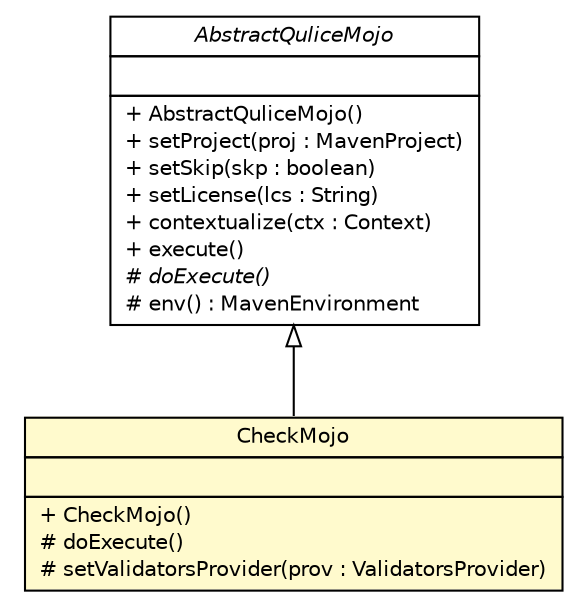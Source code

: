 #!/usr/local/bin/dot
#
# Class diagram 
# Generated by UMLGraph version 5.1 (http://www.umlgraph.org/)
#

digraph G {
	edge [fontname="Helvetica",fontsize=10,labelfontname="Helvetica",labelfontsize=10];
	node [fontname="Helvetica",fontsize=10,shape=plaintext];
	nodesep=0.25;
	ranksep=0.5;
	// com.qulice.maven.CheckMojo
	c57 [label=<<table title="com.qulice.maven.CheckMojo" border="0" cellborder="1" cellspacing="0" cellpadding="2" port="p" bgcolor="lemonChiffon" href="./CheckMojo.html">
		<tr><td><table border="0" cellspacing="0" cellpadding="1">
<tr><td align="center" balign="center"> CheckMojo </td></tr>
		</table></td></tr>
		<tr><td><table border="0" cellspacing="0" cellpadding="1">
<tr><td align="left" balign="left">  </td></tr>
		</table></td></tr>
		<tr><td><table border="0" cellspacing="0" cellpadding="1">
<tr><td align="left" balign="left"> + CheckMojo() </td></tr>
<tr><td align="left" balign="left"> # doExecute() </td></tr>
<tr><td align="left" balign="left"> # setValidatorsProvider(prov : ValidatorsProvider) </td></tr>
		</table></td></tr>
		</table>>, fontname="Helvetica", fontcolor="black", fontsize=10.0];
	// com.qulice.maven.AbstractQuliceMojo
	c58 [label=<<table title="com.qulice.maven.AbstractQuliceMojo" border="0" cellborder="1" cellspacing="0" cellpadding="2" port="p" href="./AbstractQuliceMojo.html">
		<tr><td><table border="0" cellspacing="0" cellpadding="1">
<tr><td align="center" balign="center"><font face="Helvetica-Oblique"> AbstractQuliceMojo </font></td></tr>
		</table></td></tr>
		<tr><td><table border="0" cellspacing="0" cellpadding="1">
<tr><td align="left" balign="left">  </td></tr>
		</table></td></tr>
		<tr><td><table border="0" cellspacing="0" cellpadding="1">
<tr><td align="left" balign="left"> + AbstractQuliceMojo() </td></tr>
<tr><td align="left" balign="left"> + setProject(proj : MavenProject) </td></tr>
<tr><td align="left" balign="left"> + setSkip(skp : boolean) </td></tr>
<tr><td align="left" balign="left"> + setLicense(lcs : String) </td></tr>
<tr><td align="left" balign="left"> + contextualize(ctx : Context) </td></tr>
<tr><td align="left" balign="left"> + execute() </td></tr>
<tr><td align="left" balign="left"><font face="Helvetica-Oblique" point-size="10.0"> # doExecute() </font></td></tr>
<tr><td align="left" balign="left"> # env() : MavenEnvironment </td></tr>
		</table></td></tr>
		</table>>, fontname="Helvetica", fontcolor="black", fontsize=10.0];
	//com.qulice.maven.CheckMojo extends com.qulice.maven.AbstractQuliceMojo
	c58:p -> c57:p [dir=back,arrowtail=empty];
}

